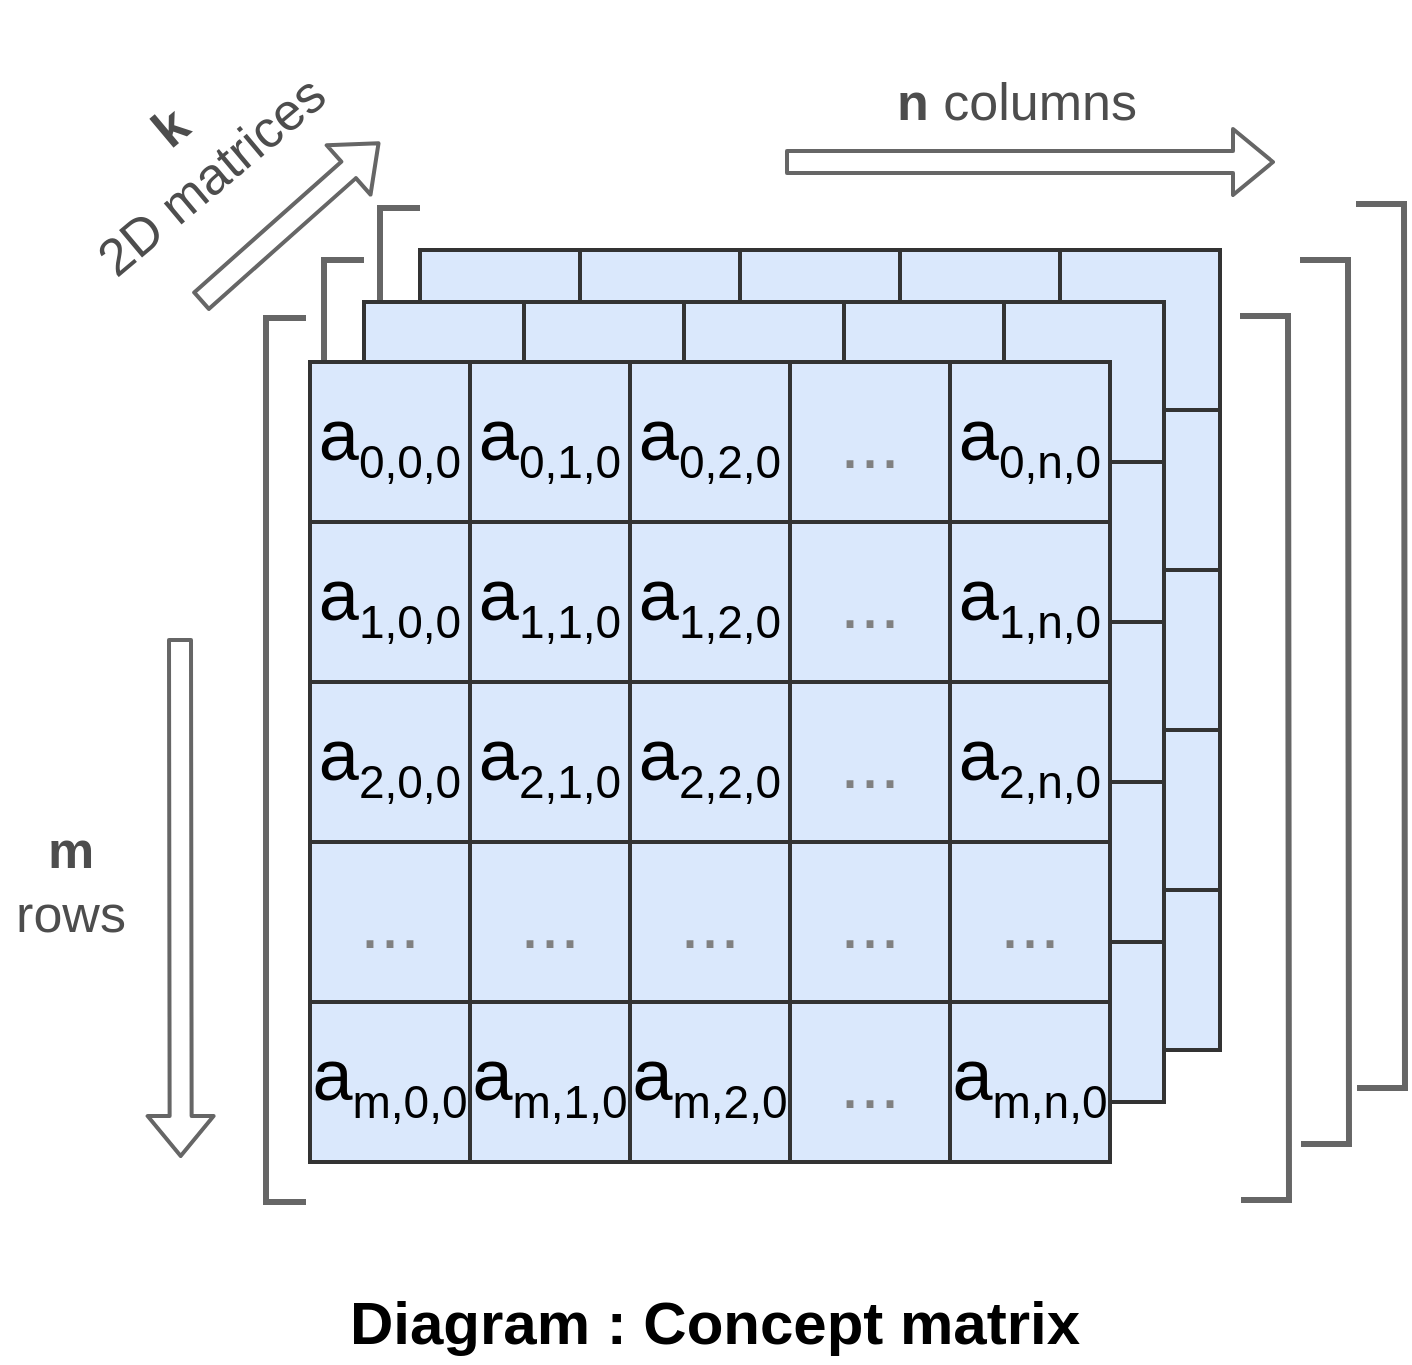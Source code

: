 <mxfile version="12.9.13" type="device"><diagram name="ConceptMatrix3D" id="LwN5qw8sAVuNAFXaMrWz"><mxGraphModel dx="1102" dy="572" grid="1" gridSize="10" guides="1" tooltips="1" connect="1" arrows="1" fold="1" page="1" pageScale="1" pageWidth="1654" pageHeight="1169" math="0" shadow="0"><root><mxCell id="jgN0j8jowN3rlkmGiEIB-0"/><mxCell id="jgN0j8jowN3rlkmGiEIB-1" parent="jgN0j8jowN3rlkmGiEIB-0"/><mxCell id="nV_At0OnJtEmXYAhptDl-3" value="" style="endArrow=none;html=1;fontSize=40;strokeWidth=3;rounded=0;strokeColor=#666666;" parent="jgN0j8jowN3rlkmGiEIB-1" edge="1"><mxGeometry width="50" height="50" relative="1" as="geometry"><mxPoint x="680" y="765" as="sourcePoint"/><mxPoint x="680" y="323" as="targetPoint"/><Array as="points"><mxPoint x="660" y="765"/><mxPoint x="660" y="323"/></Array></mxGeometry></mxCell><mxCell id="nV_At0OnJtEmXYAhptDl-2" value="" style="endArrow=none;html=1;fontSize=40;strokeWidth=3;rounded=0;strokeColor=#666666;" parent="jgN0j8jowN3rlkmGiEIB-1" edge="1"><mxGeometry width="50" height="50" relative="1" as="geometry"><mxPoint x="652" y="791" as="sourcePoint"/><mxPoint x="652" y="349" as="targetPoint"/><Array as="points"><mxPoint x="632" y="791"/><mxPoint x="632" y="349"/></Array></mxGeometry></mxCell><mxCell id="jgN0j8jowN3rlkmGiEIB-112" value="" style="whiteSpace=wrap;html=1;aspect=fixed;strokeWidth=2;fontSize=36;strokeColor=#333333;fillColor=#DAE8FC;fontColor=#000000;" parent="jgN0j8jowN3rlkmGiEIB-1" vertex="1"><mxGeometry x="1000" y="424" width="80" height="80" as="geometry"/></mxCell><mxCell id="jgN0j8jowN3rlkmGiEIB-113" value="" style="whiteSpace=wrap;html=1;aspect=fixed;strokeWidth=2;fontSize=36;strokeColor=#333333;fillColor=#DAE8FC;" parent="jgN0j8jowN3rlkmGiEIB-1" vertex="1"><mxGeometry x="1000" y="504" width="80" height="80" as="geometry"/></mxCell><mxCell id="jgN0j8jowN3rlkmGiEIB-114" value="..." style="whiteSpace=wrap;html=1;aspect=fixed;strokeWidth=2;fontSize=36;strokeColor=#333333;fillColor=#DAE8FC;fontColor=#808080;" parent="jgN0j8jowN3rlkmGiEIB-1" vertex="1"><mxGeometry x="1000" y="584" width="80" height="80" as="geometry"/></mxCell><mxCell id="jgN0j8jowN3rlkmGiEIB-115" value="" style="whiteSpace=wrap;html=1;aspect=fixed;strokeWidth=2;fontSize=36;strokeColor=#333333;fillColor=#DAE8FC;fontColor=#000000;" parent="jgN0j8jowN3rlkmGiEIB-1" vertex="1"><mxGeometry x="1000" y="664" width="80" height="80" as="geometry"/></mxCell><mxCell id="jgN0j8jowN3rlkmGiEIB-116" value="" style="whiteSpace=wrap;html=1;aspect=fixed;strokeWidth=2;fontSize=36;strokeColor=#333333;fillColor=#DAE8FC;" parent="jgN0j8jowN3rlkmGiEIB-1" vertex="1"><mxGeometry x="680" y="344" width="80" height="80" as="geometry"/></mxCell><mxCell id="jgN0j8jowN3rlkmGiEIB-117" value="" style="whiteSpace=wrap;html=1;aspect=fixed;strokeWidth=2;fontSize=36;strokeColor=#333333;fillColor=#DAE8FC;" parent="jgN0j8jowN3rlkmGiEIB-1" vertex="1"><mxGeometry x="760" y="344" width="80" height="80" as="geometry"/></mxCell><mxCell id="jgN0j8jowN3rlkmGiEIB-118" value="" style="whiteSpace=wrap;html=1;aspect=fixed;strokeWidth=2;fontSize=36;strokeColor=#333333;fillColor=#DAE8FC;" parent="jgN0j8jowN3rlkmGiEIB-1" vertex="1"><mxGeometry x="840" y="344" width="80" height="80" as="geometry"/></mxCell><mxCell id="jgN0j8jowN3rlkmGiEIB-119" value="" style="whiteSpace=wrap;html=1;aspect=fixed;strokeWidth=2;fontSize=36;strokeColor=#333333;fillColor=#DAE8FC;fontColor=#808080;" parent="jgN0j8jowN3rlkmGiEIB-1" vertex="1"><mxGeometry x="920" y="344" width="80" height="80" as="geometry"/></mxCell><mxCell id="jgN0j8jowN3rlkmGiEIB-120" value="" style="whiteSpace=wrap;html=1;aspect=fixed;strokeWidth=2;fontSize=36;strokeColor=#333333;fillColor=#DAE8FC;" parent="jgN0j8jowN3rlkmGiEIB-1" vertex="1"><mxGeometry x="1000" y="344" width="80" height="80" as="geometry"/></mxCell><mxCell id="jgN0j8jowN3rlkmGiEIB-108" value="" style="whiteSpace=wrap;html=1;aspect=fixed;strokeWidth=2;fontSize=36;strokeColor=#333333;fillColor=#DAE8FC;fontColor=#000000;" parent="jgN0j8jowN3rlkmGiEIB-1" vertex="1"><mxGeometry x="972" y="450" width="80" height="80" as="geometry"/></mxCell><mxCell id="jgN0j8jowN3rlkmGiEIB-109" value="" style="whiteSpace=wrap;html=1;aspect=fixed;strokeWidth=2;fontSize=36;strokeColor=#333333;fillColor=#DAE8FC;" parent="jgN0j8jowN3rlkmGiEIB-1" vertex="1"><mxGeometry x="972" y="530" width="80" height="80" as="geometry"/></mxCell><mxCell id="jgN0j8jowN3rlkmGiEIB-110" value="" style="whiteSpace=wrap;html=1;aspect=fixed;strokeWidth=2;fontSize=36;strokeColor=#333333;fillColor=#DAE8FC;fontColor=#808080;" parent="jgN0j8jowN3rlkmGiEIB-1" vertex="1"><mxGeometry x="972" y="610" width="80" height="80" as="geometry"/></mxCell><mxCell id="jgN0j8jowN3rlkmGiEIB-111" value="" style="whiteSpace=wrap;html=1;aspect=fixed;strokeWidth=2;fontSize=36;strokeColor=#333333;fillColor=#DAE8FC;fontColor=#000000;" parent="jgN0j8jowN3rlkmGiEIB-1" vertex="1"><mxGeometry x="972" y="690" width="80" height="80" as="geometry"/></mxCell><mxCell id="jgN0j8jowN3rlkmGiEIB-71" value="" style="whiteSpace=wrap;html=1;aspect=fixed;strokeWidth=2;fontSize=36;strokeColor=#333333;fillColor=#DAE8FC;" parent="jgN0j8jowN3rlkmGiEIB-1" vertex="1"><mxGeometry x="652" y="370" width="80" height="80" as="geometry"/></mxCell><mxCell id="jgN0j8jowN3rlkmGiEIB-72" value="" style="whiteSpace=wrap;html=1;aspect=fixed;strokeWidth=2;fontSize=36;strokeColor=#333333;fillColor=#DAE8FC;" parent="jgN0j8jowN3rlkmGiEIB-1" vertex="1"><mxGeometry x="732" y="370" width="80" height="80" as="geometry"/></mxCell><mxCell id="jgN0j8jowN3rlkmGiEIB-73" value="" style="whiteSpace=wrap;html=1;aspect=fixed;strokeWidth=2;fontSize=36;strokeColor=#333333;fillColor=#DAE8FC;" parent="jgN0j8jowN3rlkmGiEIB-1" vertex="1"><mxGeometry x="812" y="370" width="80" height="80" as="geometry"/></mxCell><mxCell id="jgN0j8jowN3rlkmGiEIB-74" value="" style="whiteSpace=wrap;html=1;aspect=fixed;strokeWidth=2;fontSize=36;strokeColor=#333333;fillColor=#DAE8FC;fontColor=#808080;" parent="jgN0j8jowN3rlkmGiEIB-1" vertex="1"><mxGeometry x="892" y="370" width="80" height="80" as="geometry"/></mxCell><mxCell id="jgN0j8jowN3rlkmGiEIB-75" value="" style="whiteSpace=wrap;html=1;aspect=fixed;strokeWidth=2;fontSize=36;strokeColor=#333333;fillColor=#DAE8FC;direction=south;" parent="jgN0j8jowN3rlkmGiEIB-1" vertex="1"><mxGeometry x="972" y="370" width="80" height="80" as="geometry"/></mxCell><mxCell id="jgN0j8jowN3rlkmGiEIB-76" value="n &lt;span style=&quot;font-weight: normal&quot;&gt;columns&lt;/span&gt;" style="text;html=1;align=center;verticalAlign=middle;resizable=0;points=[];autosize=1;fontSize=26;fontColor=#4D4D4D;fontStyle=1" parent="jgN0j8jowN3rlkmGiEIB-1" vertex="1"><mxGeometry x="912.5" y="250" width="130" height="40" as="geometry"/></mxCell><mxCell id="jgN0j8jowN3rlkmGiEIB-81" value="" style="endArrow=none;html=1;fontSize=40;strokeWidth=3;rounded=0;strokeColor=#666666;" parent="jgN0j8jowN3rlkmGiEIB-1" edge="1"><mxGeometry width="50" height="50" relative="1" as="geometry"><mxPoint x="623" y="820" as="sourcePoint"/><mxPoint x="623" y="378" as="targetPoint"/><Array as="points"><mxPoint x="603" y="820"/><mxPoint x="603" y="378"/></Array></mxGeometry></mxCell><mxCell id="jgN0j8jowN3rlkmGiEIB-90" value="" style="endArrow=none;html=1;fontSize=40;strokeWidth=3;rounded=0;strokeColor=#666666;" parent="jgN0j8jowN3rlkmGiEIB-1" edge="1"><mxGeometry width="50" height="50" relative="1" as="geometry"><mxPoint x="1090.5" y="819" as="sourcePoint"/><mxPoint x="1090" y="377" as="targetPoint"/><Array as="points"><mxPoint x="1114.5" y="819"/><mxPoint x="1114" y="377"/></Array></mxGeometry></mxCell><mxCell id="jgN0j8jowN3rlkmGiEIB-95" value="" style="shape=flexArrow;endArrow=classic;html=1;strokeColor=#666666;strokeWidth=2;fontSize=29;fontColor=#333333;" parent="jgN0j8jowN3rlkmGiEIB-1" edge="1"><mxGeometry width="50" height="50" relative="1" as="geometry"><mxPoint x="862.5" y="300" as="sourcePoint"/><mxPoint x="1107.5" y="300" as="targetPoint"/></mxGeometry></mxCell><mxCell id="jgN0j8jowN3rlkmGiEIB-96" value="" style="shape=flexArrow;endArrow=classic;html=1;strokeColor=#666666;strokeWidth=2;fontSize=29;fontColor=#333333;" parent="jgN0j8jowN3rlkmGiEIB-1" edge="1"><mxGeometry width="50" height="50" relative="1" as="geometry"><mxPoint x="560" y="538" as="sourcePoint"/><mxPoint x="560.34" y="798.0" as="targetPoint"/></mxGeometry></mxCell><mxCell id="jgN0j8jowN3rlkmGiEIB-97" value="Diagram : Concept matrix" style="text;html=1;align=center;verticalAlign=middle;resizable=0;points=[];autosize=1;fontSize=30;fontColor=#000000;fontStyle=1" parent="jgN0j8jowN3rlkmGiEIB-1" vertex="1"><mxGeometry x="637" y="860" width="380" height="40" as="geometry"/></mxCell><mxCell id="jgN0j8jowN3rlkmGiEIB-98" value="m&lt;br&gt;&lt;span style=&quot;font-weight: normal&quot;&gt;rows&lt;/span&gt;" style="text;html=1;align=center;verticalAlign=middle;resizable=0;points=[];autosize=1;fontSize=26;fontColor=#4D4D4D;fontStyle=1;direction=south;" parent="jgN0j8jowN3rlkmGiEIB-1" vertex="1"><mxGeometry x="470" y="625" width="70" height="70" as="geometry"/></mxCell><mxCell id="nV_At0OnJtEmXYAhptDl-0" value="" style="endArrow=none;html=1;fontSize=40;strokeWidth=3;rounded=0;strokeColor=#666666;" parent="jgN0j8jowN3rlkmGiEIB-1" edge="1"><mxGeometry width="50" height="50" relative="1" as="geometry"><mxPoint x="1120.5" y="791" as="sourcePoint"/><mxPoint x="1120" y="349" as="targetPoint"/><Array as="points"><mxPoint x="1144.5" y="791"/><mxPoint x="1144" y="349"/></Array></mxGeometry></mxCell><mxCell id="nV_At0OnJtEmXYAhptDl-1" value="" style="endArrow=none;html=1;fontSize=40;strokeWidth=3;rounded=0;strokeColor=#666666;" parent="jgN0j8jowN3rlkmGiEIB-1" edge="1"><mxGeometry width="50" height="50" relative="1" as="geometry"><mxPoint x="1148.5" y="763" as="sourcePoint"/><mxPoint x="1148" y="321" as="targetPoint"/><Array as="points"><mxPoint x="1172.5" y="763"/><mxPoint x="1172" y="321"/></Array></mxGeometry></mxCell><mxCell id="nV_At0OnJtEmXYAhptDl-4" value="" style="shape=flexArrow;endArrow=classic;html=1;strokeColor=#666666;strokeWidth=2;fontSize=29;fontColor=#333333;" parent="jgN0j8jowN3rlkmGiEIB-1" edge="1"><mxGeometry width="50" height="50" relative="1" as="geometry"><mxPoint x="570" y="370" as="sourcePoint"/><mxPoint x="660" y="290" as="targetPoint"/></mxGeometry></mxCell><mxCell id="nV_At0OnJtEmXYAhptDl-5" value="k &lt;br&gt;&lt;span style=&quot;font-weight: normal&quot;&gt;2D matrices&lt;/span&gt;" style="text;html=1;align=center;verticalAlign=middle;resizable=0;points=[];autosize=1;fontSize=26;fontColor=#4D4D4D;fontStyle=1;rotation=-40;" parent="jgN0j8jowN3rlkmGiEIB-1" vertex="1"><mxGeometry x="490" y="260" width="150" height="70" as="geometry"/></mxCell><mxCell id="6cl-biytPue9uqHYvEsF-0" value="a&lt;sub&gt;&lt;font style=&quot;font-size: 23px&quot;&gt;0,0,0&lt;/font&gt;&lt;/sub&gt;" style="whiteSpace=wrap;html=1;aspect=fixed;strokeWidth=2;fontSize=36;strokeColor=#333333;fillColor=#DAE8FC;" parent="jgN0j8jowN3rlkmGiEIB-1" vertex="1"><mxGeometry x="625" y="400" width="80" height="80" as="geometry"/></mxCell><mxCell id="6cl-biytPue9uqHYvEsF-1" value="a&lt;sub&gt;&lt;font style=&quot;font-size: 23px&quot;&gt;0,1,0&lt;/font&gt;&lt;/sub&gt;" style="whiteSpace=wrap;html=1;aspect=fixed;strokeWidth=2;fontSize=36;strokeColor=#333333;fillColor=#DAE8FC;" parent="jgN0j8jowN3rlkmGiEIB-1" vertex="1"><mxGeometry x="705" y="400" width="80" height="80" as="geometry"/></mxCell><mxCell id="6cl-biytPue9uqHYvEsF-2" value="a&lt;sub&gt;&lt;font style=&quot;font-size: 23px&quot;&gt;1,0,0&lt;/font&gt;&lt;/sub&gt;" style="whiteSpace=wrap;html=1;aspect=fixed;strokeWidth=2;fontSize=36;strokeColor=#333333;fillColor=#DAE8FC;gradientColor=none;" parent="jgN0j8jowN3rlkmGiEIB-1" vertex="1"><mxGeometry x="625" y="480" width="80" height="80" as="geometry"/></mxCell><mxCell id="6cl-biytPue9uqHYvEsF-3" value="a&lt;sub&gt;&lt;font style=&quot;font-size: 23px&quot;&gt;1,1,0&lt;/font&gt;&lt;/sub&gt;" style="whiteSpace=wrap;html=1;aspect=fixed;strokeWidth=2;fontSize=36;strokeColor=#333333;fillColor=#DAE8FC;fontColor=#000000;" parent="jgN0j8jowN3rlkmGiEIB-1" vertex="1"><mxGeometry x="705" y="480" width="80" height="80" as="geometry"/></mxCell><mxCell id="6cl-biytPue9uqHYvEsF-4" value="a&lt;sub&gt;&lt;font style=&quot;font-size: 23px&quot;&gt;0,2,0&lt;/font&gt;&lt;/sub&gt;" style="whiteSpace=wrap;html=1;aspect=fixed;strokeWidth=2;fontSize=36;strokeColor=#333333;fillColor=#DAE8FC;" parent="jgN0j8jowN3rlkmGiEIB-1" vertex="1"><mxGeometry x="785" y="400" width="80" height="80" as="geometry"/></mxCell><mxCell id="6cl-biytPue9uqHYvEsF-5" value="a&lt;sub&gt;&lt;font style=&quot;font-size: 23px&quot;&gt;1,2,0&lt;/font&gt;&lt;/sub&gt;" style="whiteSpace=wrap;html=1;aspect=fixed;strokeWidth=2;fontSize=36;strokeColor=#333333;fillColor=#DAE8FC;fontColor=#000000;" parent="jgN0j8jowN3rlkmGiEIB-1" vertex="1"><mxGeometry x="785" y="480" width="80" height="80" as="geometry"/></mxCell><mxCell id="6cl-biytPue9uqHYvEsF-6" value="a&lt;sub&gt;&lt;font style=&quot;font-size: 23px&quot;&gt;2,0,0&lt;/font&gt;&lt;/sub&gt;" style="whiteSpace=wrap;html=1;aspect=fixed;strokeWidth=2;fontSize=36;strokeColor=#333333;fillColor=#DAE8FC;" parent="jgN0j8jowN3rlkmGiEIB-1" vertex="1"><mxGeometry x="625" y="560" width="80" height="80" as="geometry"/></mxCell><mxCell id="6cl-biytPue9uqHYvEsF-7" value="a&lt;sub&gt;&lt;font style=&quot;font-size: 23px&quot;&gt;2,1,0&lt;/font&gt;&lt;/sub&gt;" style="whiteSpace=wrap;html=1;aspect=fixed;strokeWidth=2;fontSize=36;strokeColor=#333333;fillColor=#DAE8FC;" parent="jgN0j8jowN3rlkmGiEIB-1" vertex="1"><mxGeometry x="705" y="560" width="80" height="80" as="geometry"/></mxCell><mxCell id="6cl-biytPue9uqHYvEsF-8" value="..." style="whiteSpace=wrap;html=1;aspect=fixed;strokeWidth=2;fontSize=36;strokeColor=#333333;fillColor=#DAE8FC;gradientColor=none;fontColor=#808080;" parent="jgN0j8jowN3rlkmGiEIB-1" vertex="1"><mxGeometry x="625" y="640" width="80" height="80" as="geometry"/></mxCell><mxCell id="6cl-biytPue9uqHYvEsF-9" value="..." style="whiteSpace=wrap;html=1;aspect=fixed;strokeWidth=2;fontSize=36;strokeColor=#333333;fillColor=#DAE8FC;fontColor=#808080;" parent="jgN0j8jowN3rlkmGiEIB-1" vertex="1"><mxGeometry x="705" y="640" width="80" height="80" as="geometry"/></mxCell><mxCell id="6cl-biytPue9uqHYvEsF-10" value="a&lt;sub&gt;&lt;font style=&quot;font-size: 23px&quot;&gt;2,2,0&lt;/font&gt;&lt;/sub&gt;" style="whiteSpace=wrap;html=1;aspect=fixed;strokeWidth=2;fontSize=36;strokeColor=#333333;fillColor=#DAE8FC;" parent="jgN0j8jowN3rlkmGiEIB-1" vertex="1"><mxGeometry x="785" y="560" width="80" height="80" as="geometry"/></mxCell><mxCell id="6cl-biytPue9uqHYvEsF-11" value="..." style="whiteSpace=wrap;html=1;aspect=fixed;strokeWidth=2;fontSize=36;strokeColor=#333333;fillColor=#DAE8FC;fontColor=#808080;" parent="jgN0j8jowN3rlkmGiEIB-1" vertex="1"><mxGeometry x="785" y="640" width="80" height="80" as="geometry"/></mxCell><mxCell id="6cl-biytPue9uqHYvEsF-12" value="..." style="whiteSpace=wrap;html=1;aspect=fixed;strokeWidth=2;fontSize=36;strokeColor=#333333;fillColor=#DAE8FC;fontColor=#808080;" parent="jgN0j8jowN3rlkmGiEIB-1" vertex="1"><mxGeometry x="865" y="400" width="80" height="80" as="geometry"/></mxCell><mxCell id="6cl-biytPue9uqHYvEsF-13" value="..." style="whiteSpace=wrap;html=1;aspect=fixed;strokeWidth=2;fontSize=36;strokeColor=#333333;fillColor=#DAE8FC;fontColor=#808080;" parent="jgN0j8jowN3rlkmGiEIB-1" vertex="1"><mxGeometry x="865" y="480" width="80" height="80" as="geometry"/></mxCell><mxCell id="6cl-biytPue9uqHYvEsF-14" value="..." style="whiteSpace=wrap;html=1;aspect=fixed;strokeWidth=2;fontSize=36;strokeColor=#333333;fillColor=#DAE8FC;fontColor=#808080;" parent="jgN0j8jowN3rlkmGiEIB-1" vertex="1"><mxGeometry x="865" y="560" width="80" height="80" as="geometry"/></mxCell><mxCell id="6cl-biytPue9uqHYvEsF-15" value="..." style="whiteSpace=wrap;html=1;aspect=fixed;strokeWidth=2;fontSize=36;strokeColor=#333333;fillColor=#DAE8FC;fontColor=#808080;" parent="jgN0j8jowN3rlkmGiEIB-1" vertex="1"><mxGeometry x="865" y="640" width="80" height="80" as="geometry"/></mxCell><mxCell id="6cl-biytPue9uqHYvEsF-16" value="a&lt;sub&gt;&lt;font style=&quot;font-size: 23px&quot;&gt;0,n,0&lt;/font&gt;&lt;/sub&gt;" style="whiteSpace=wrap;html=1;aspect=fixed;strokeWidth=2;fontSize=36;strokeColor=#333333;fillColor=#DAE8FC;" parent="jgN0j8jowN3rlkmGiEIB-1" vertex="1"><mxGeometry x="945" y="400" width="80" height="80" as="geometry"/></mxCell><mxCell id="6cl-biytPue9uqHYvEsF-17" value="a&lt;sub&gt;&lt;font style=&quot;font-size: 23px&quot;&gt;1,n,0&lt;/font&gt;&lt;/sub&gt;" style="whiteSpace=wrap;html=1;aspect=fixed;strokeWidth=2;fontSize=36;strokeColor=#333333;fillColor=#DAE8FC;fontColor=#000000;" parent="jgN0j8jowN3rlkmGiEIB-1" vertex="1"><mxGeometry x="945" y="480" width="80" height="80" as="geometry"/></mxCell><mxCell id="6cl-biytPue9uqHYvEsF-18" value="a&lt;sub&gt;&lt;font style=&quot;font-size: 23px&quot;&gt;2,n,0&lt;/font&gt;&lt;/sub&gt;" style="whiteSpace=wrap;html=1;aspect=fixed;strokeWidth=2;fontSize=36;strokeColor=#333333;fillColor=#DAE8FC;" parent="jgN0j8jowN3rlkmGiEIB-1" vertex="1"><mxGeometry x="945" y="560" width="80" height="80" as="geometry"/></mxCell><mxCell id="6cl-biytPue9uqHYvEsF-19" value="..." style="whiteSpace=wrap;html=1;aspect=fixed;strokeWidth=2;fontSize=36;strokeColor=#333333;fillColor=#DAE8FC;fontColor=#808080;" parent="jgN0j8jowN3rlkmGiEIB-1" vertex="1"><mxGeometry x="945" y="640" width="80" height="80" as="geometry"/></mxCell><mxCell id="6cl-biytPue9uqHYvEsF-20" value="a&lt;sub&gt;&lt;font style=&quot;font-size: 23px&quot;&gt;m,0,0&lt;/font&gt;&lt;/sub&gt;" style="whiteSpace=wrap;html=1;aspect=fixed;strokeWidth=2;fontSize=36;strokeColor=#333333;fillColor=#DAE8FC;gradientColor=none;" parent="jgN0j8jowN3rlkmGiEIB-1" vertex="1"><mxGeometry x="625" y="720" width="80" height="80" as="geometry"/></mxCell><mxCell id="6cl-biytPue9uqHYvEsF-21" value="a&lt;sub&gt;&lt;font style=&quot;font-size: 23px&quot;&gt;m,1,0&lt;/font&gt;&lt;/sub&gt;" style="whiteSpace=wrap;html=1;aspect=fixed;strokeWidth=2;fontSize=36;strokeColor=#333333;fillColor=#DAE8FC;fontColor=#000000;" parent="jgN0j8jowN3rlkmGiEIB-1" vertex="1"><mxGeometry x="705" y="720" width="80" height="80" as="geometry"/></mxCell><mxCell id="6cl-biytPue9uqHYvEsF-22" value="a&lt;sub&gt;&lt;font style=&quot;font-size: 23px&quot;&gt;m,2,0&lt;/font&gt;&lt;/sub&gt;" style="whiteSpace=wrap;html=1;aspect=fixed;strokeWidth=2;fontSize=36;strokeColor=#333333;fillColor=#DAE8FC;fontColor=#000000;" parent="jgN0j8jowN3rlkmGiEIB-1" vertex="1"><mxGeometry x="785" y="720" width="80" height="80" as="geometry"/></mxCell><mxCell id="6cl-biytPue9uqHYvEsF-23" value="..." style="whiteSpace=wrap;html=1;aspect=fixed;strokeWidth=2;fontSize=36;strokeColor=#333333;fillColor=#DAE8FC;fontColor=#808080;" parent="jgN0j8jowN3rlkmGiEIB-1" vertex="1"><mxGeometry x="865" y="720" width="80" height="80" as="geometry"/></mxCell><mxCell id="6cl-biytPue9uqHYvEsF-24" value="a&lt;sub&gt;&lt;font style=&quot;font-size: 23px&quot;&gt;m,n,0&lt;/font&gt;&lt;/sub&gt;" style="whiteSpace=wrap;html=1;aspect=fixed;strokeWidth=2;fontSize=36;strokeColor=#333333;fillColor=#DAE8FC;fontColor=#000000;" parent="jgN0j8jowN3rlkmGiEIB-1" vertex="1"><mxGeometry x="945" y="720" width="80" height="80" as="geometry"/></mxCell></root></mxGraphModel></diagram></mxfile>